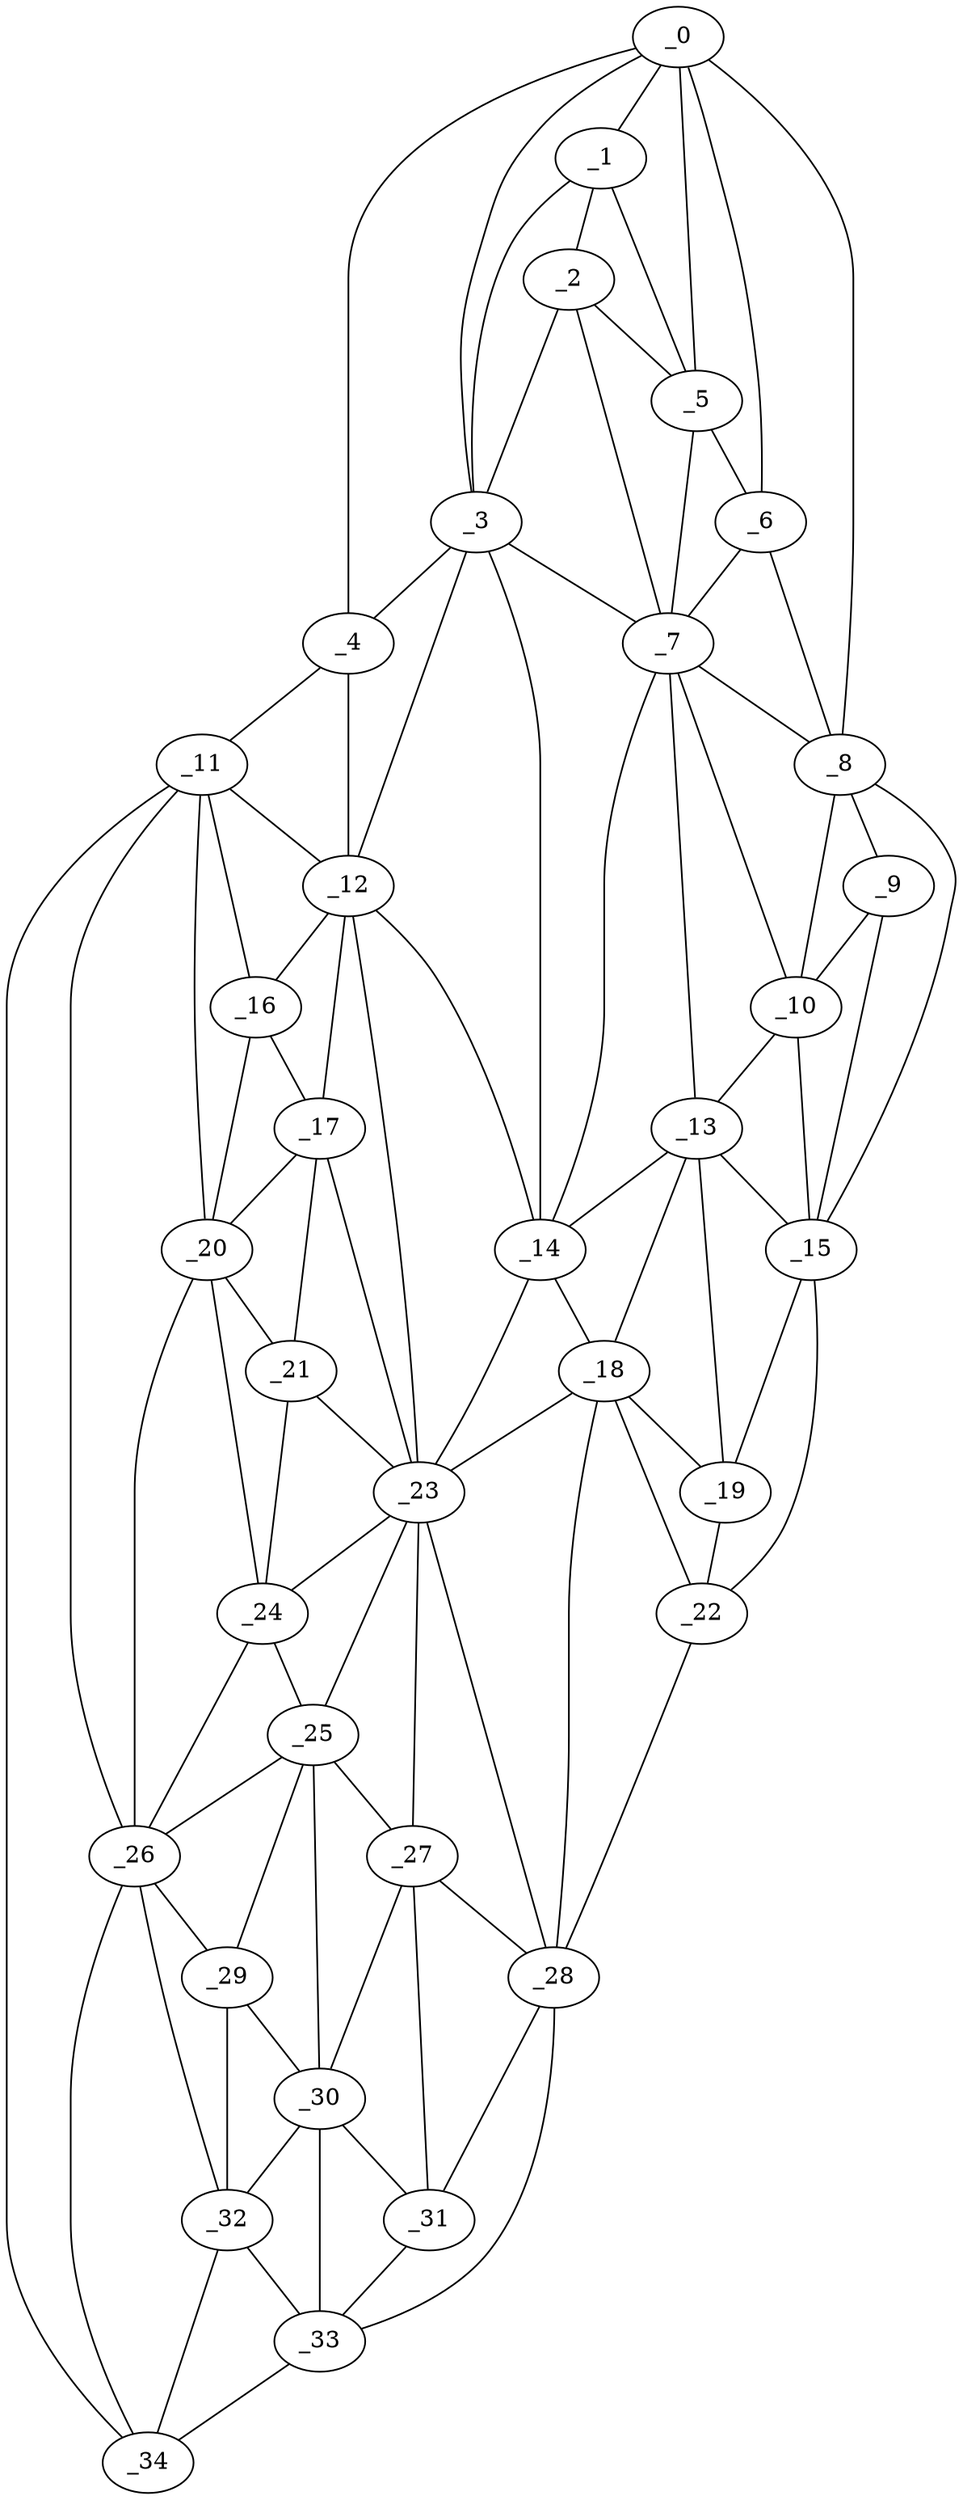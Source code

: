 graph "obj46__240.gxl" {
	_0	 [x=5,
		y=38];
	_1	 [x=17,
		y=42];
	_0 -- _1	 [valence=1];
	_3	 [x=29,
		y=59];
	_0 -- _3	 [valence=2];
	_4	 [x=29,
		y=81];
	_0 -- _4	 [valence=1];
	_5	 [x=30,
		y=39];
	_0 -- _5	 [valence=2];
	_6	 [x=39,
		y=37];
	_0 -- _6	 [valence=2];
	_8	 [x=47,
		y=35];
	_0 -- _8	 [valence=1];
	_2	 [x=27,
		y=43];
	_1 -- _2	 [valence=2];
	_1 -- _3	 [valence=1];
	_1 -- _5	 [valence=2];
	_2 -- _3	 [valence=2];
	_2 -- _5	 [valence=2];
	_7	 [x=40,
		y=41];
	_2 -- _7	 [valence=2];
	_3 -- _4	 [valence=2];
	_3 -- _7	 [valence=1];
	_12	 [x=60,
		y=68];
	_3 -- _12	 [valence=1];
	_14	 [x=63,
		y=53];
	_3 -- _14	 [valence=2];
	_11	 [x=58,
		y=103];
	_4 -- _11	 [valence=1];
	_4 -- _12	 [valence=2];
	_5 -- _6	 [valence=1];
	_5 -- _7	 [valence=2];
	_6 -- _7	 [valence=2];
	_6 -- _8	 [valence=1];
	_7 -- _8	 [valence=2];
	_10	 [x=58,
		y=38];
	_7 -- _10	 [valence=1];
	_13	 [x=61,
		y=44];
	_7 -- _13	 [valence=2];
	_7 -- _14	 [valence=2];
	_9	 [x=54,
		y=35];
	_8 -- _9	 [valence=1];
	_8 -- _10	 [valence=2];
	_15	 [x=65,
		y=34];
	_8 -- _15	 [valence=1];
	_9 -- _10	 [valence=2];
	_9 -- _15	 [valence=2];
	_10 -- _13	 [valence=2];
	_10 -- _15	 [valence=2];
	_11 -- _12	 [valence=2];
	_16	 [x=71,
		y=89];
	_11 -- _16	 [valence=1];
	_20	 [x=78,
		y=88];
	_11 -- _20	 [valence=2];
	_26	 [x=93,
		y=94];
	_11 -- _26	 [valence=2];
	_34	 [x=126,
		y=89];
	_11 -- _34	 [valence=1];
	_12 -- _14	 [valence=2];
	_12 -- _16	 [valence=2];
	_17	 [x=73,
		y=80];
	_12 -- _17	 [valence=2];
	_23	 [x=83,
		y=60];
	_12 -- _23	 [valence=2];
	_13 -- _14	 [valence=1];
	_13 -- _15	 [valence=2];
	_18	 [x=75,
		y=49];
	_13 -- _18	 [valence=2];
	_19	 [x=76,
		y=37];
	_13 -- _19	 [valence=1];
	_14 -- _18	 [valence=2];
	_14 -- _23	 [valence=1];
	_15 -- _19	 [valence=1];
	_22	 [x=83,
		y=37];
	_15 -- _22	 [valence=1];
	_16 -- _17	 [valence=1];
	_16 -- _20	 [valence=2];
	_17 -- _20	 [valence=1];
	_21	 [x=79,
		y=79];
	_17 -- _21	 [valence=2];
	_17 -- _23	 [valence=1];
	_18 -- _19	 [valence=2];
	_18 -- _22	 [valence=2];
	_18 -- _23	 [valence=2];
	_28	 [x=96,
		y=43];
	_18 -- _28	 [valence=2];
	_19 -- _22	 [valence=2];
	_20 -- _21	 [valence=2];
	_24	 [x=85,
		y=78];
	_20 -- _24	 [valence=2];
	_20 -- _26	 [valence=1];
	_21 -- _23	 [valence=2];
	_21 -- _24	 [valence=2];
	_22 -- _28	 [valence=1];
	_23 -- _24	 [valence=1];
	_25	 [x=92,
		y=76];
	_23 -- _25	 [valence=2];
	_27	 [x=94,
		y=61];
	_23 -- _27	 [valence=2];
	_23 -- _28	 [valence=2];
	_24 -- _25	 [valence=2];
	_24 -- _26	 [valence=2];
	_25 -- _26	 [valence=2];
	_25 -- _27	 [valence=2];
	_29	 [x=106,
		y=83];
	_25 -- _29	 [valence=2];
	_30	 [x=107,
		y=73];
	_25 -- _30	 [valence=2];
	_26 -- _29	 [valence=2];
	_32	 [x=114,
		y=85];
	_26 -- _32	 [valence=2];
	_26 -- _34	 [valence=2];
	_27 -- _28	 [valence=1];
	_27 -- _30	 [valence=2];
	_31	 [x=112,
		y=58];
	_27 -- _31	 [valence=2];
	_28 -- _31	 [valence=2];
	_33	 [x=126,
		y=60];
	_28 -- _33	 [valence=1];
	_29 -- _30	 [valence=1];
	_29 -- _32	 [valence=1];
	_30 -- _31	 [valence=2];
	_30 -- _32	 [valence=1];
	_30 -- _33	 [valence=2];
	_31 -- _33	 [valence=2];
	_32 -- _33	 [valence=2];
	_32 -- _34	 [valence=1];
	_33 -- _34	 [valence=1];
}
